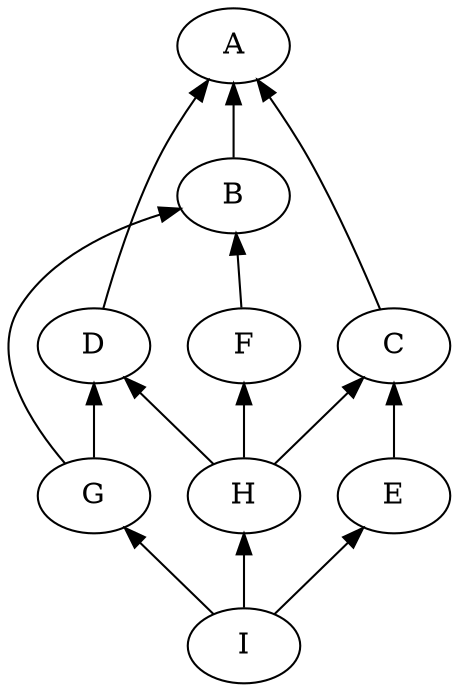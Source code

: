digraph
{
    rankdir = BT;
    B -> A;
    C -> A;
    D -> A;
    E -> C;
    F -> B;
    G -> B;
    G -> D;
    H -> C;
    H -> D;
    H -> F;
    I -> E;
    I -> G;
    I -> H;
}
